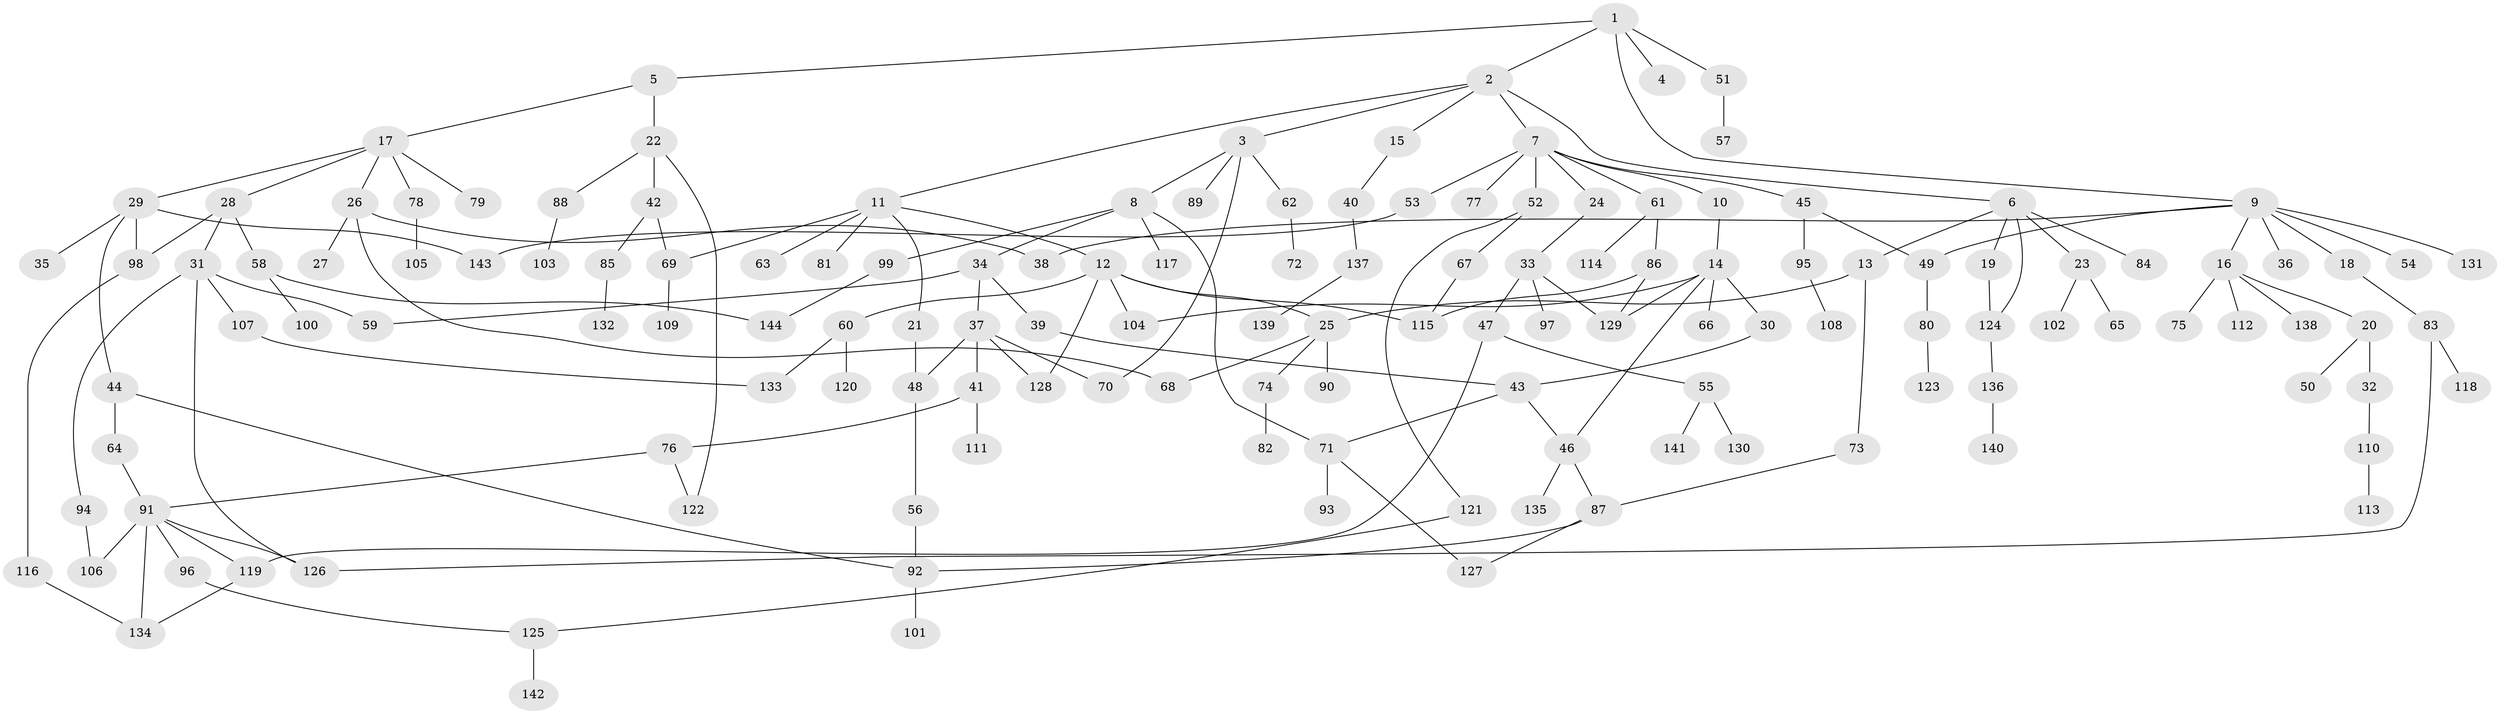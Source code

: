 // Generated by graph-tools (version 1.1) at 2025/10/02/27/25 16:10:54]
// undirected, 144 vertices, 178 edges
graph export_dot {
graph [start="1"]
  node [color=gray90,style=filled];
  1;
  2;
  3;
  4;
  5;
  6;
  7;
  8;
  9;
  10;
  11;
  12;
  13;
  14;
  15;
  16;
  17;
  18;
  19;
  20;
  21;
  22;
  23;
  24;
  25;
  26;
  27;
  28;
  29;
  30;
  31;
  32;
  33;
  34;
  35;
  36;
  37;
  38;
  39;
  40;
  41;
  42;
  43;
  44;
  45;
  46;
  47;
  48;
  49;
  50;
  51;
  52;
  53;
  54;
  55;
  56;
  57;
  58;
  59;
  60;
  61;
  62;
  63;
  64;
  65;
  66;
  67;
  68;
  69;
  70;
  71;
  72;
  73;
  74;
  75;
  76;
  77;
  78;
  79;
  80;
  81;
  82;
  83;
  84;
  85;
  86;
  87;
  88;
  89;
  90;
  91;
  92;
  93;
  94;
  95;
  96;
  97;
  98;
  99;
  100;
  101;
  102;
  103;
  104;
  105;
  106;
  107;
  108;
  109;
  110;
  111;
  112;
  113;
  114;
  115;
  116;
  117;
  118;
  119;
  120;
  121;
  122;
  123;
  124;
  125;
  126;
  127;
  128;
  129;
  130;
  131;
  132;
  133;
  134;
  135;
  136;
  137;
  138;
  139;
  140;
  141;
  142;
  143;
  144;
  1 -- 2;
  1 -- 4;
  1 -- 5;
  1 -- 9;
  1 -- 51;
  2 -- 3;
  2 -- 6;
  2 -- 7;
  2 -- 11;
  2 -- 15;
  3 -- 8;
  3 -- 62;
  3 -- 89;
  3 -- 70;
  5 -- 17;
  5 -- 22;
  6 -- 13;
  6 -- 19;
  6 -- 23;
  6 -- 84;
  6 -- 124;
  7 -- 10;
  7 -- 24;
  7 -- 45;
  7 -- 52;
  7 -- 53;
  7 -- 61;
  7 -- 77;
  8 -- 34;
  8 -- 71;
  8 -- 99;
  8 -- 117;
  9 -- 16;
  9 -- 18;
  9 -- 36;
  9 -- 54;
  9 -- 131;
  9 -- 49;
  9 -- 38;
  10 -- 14;
  11 -- 12;
  11 -- 21;
  11 -- 63;
  11 -- 81;
  11 -- 69;
  12 -- 60;
  12 -- 104;
  12 -- 25;
  12 -- 115;
  12 -- 128;
  13 -- 25;
  13 -- 73;
  14 -- 30;
  14 -- 46;
  14 -- 66;
  14 -- 129;
  14 -- 104;
  15 -- 40;
  16 -- 20;
  16 -- 75;
  16 -- 112;
  16 -- 138;
  17 -- 26;
  17 -- 28;
  17 -- 29;
  17 -- 78;
  17 -- 79;
  18 -- 83;
  19 -- 124;
  20 -- 32;
  20 -- 50;
  21 -- 48;
  22 -- 42;
  22 -- 88;
  22 -- 122;
  23 -- 65;
  23 -- 102;
  24 -- 33;
  25 -- 74;
  25 -- 90;
  25 -- 68;
  26 -- 27;
  26 -- 38;
  26 -- 68;
  28 -- 31;
  28 -- 58;
  28 -- 98;
  29 -- 35;
  29 -- 44;
  29 -- 98;
  29 -- 143;
  30 -- 43;
  31 -- 94;
  31 -- 107;
  31 -- 59;
  31 -- 126;
  32 -- 110;
  33 -- 47;
  33 -- 97;
  33 -- 129;
  34 -- 37;
  34 -- 39;
  34 -- 59;
  37 -- 41;
  37 -- 48;
  37 -- 70;
  37 -- 128;
  39 -- 43;
  40 -- 137;
  41 -- 76;
  41 -- 111;
  42 -- 69;
  42 -- 85;
  43 -- 46;
  43 -- 71;
  44 -- 64;
  44 -- 92;
  45 -- 49;
  45 -- 95;
  46 -- 135;
  46 -- 87;
  47 -- 55;
  47 -- 119;
  48 -- 56;
  49 -- 80;
  51 -- 57;
  52 -- 67;
  52 -- 121;
  53 -- 143;
  55 -- 130;
  55 -- 141;
  56 -- 92;
  58 -- 100;
  58 -- 144;
  60 -- 120;
  60 -- 133;
  61 -- 86;
  61 -- 114;
  62 -- 72;
  64 -- 91;
  67 -- 115;
  69 -- 109;
  71 -- 93;
  71 -- 127;
  73 -- 87;
  74 -- 82;
  76 -- 122;
  76 -- 91;
  78 -- 105;
  80 -- 123;
  83 -- 118;
  83 -- 126;
  85 -- 132;
  86 -- 129;
  86 -- 115;
  87 -- 92;
  87 -- 127;
  88 -- 103;
  91 -- 96;
  91 -- 106;
  91 -- 119;
  91 -- 126;
  91 -- 134;
  92 -- 101;
  94 -- 106;
  95 -- 108;
  96 -- 125;
  98 -- 116;
  99 -- 144;
  107 -- 133;
  110 -- 113;
  116 -- 134;
  119 -- 134;
  121 -- 125;
  124 -- 136;
  125 -- 142;
  136 -- 140;
  137 -- 139;
}
